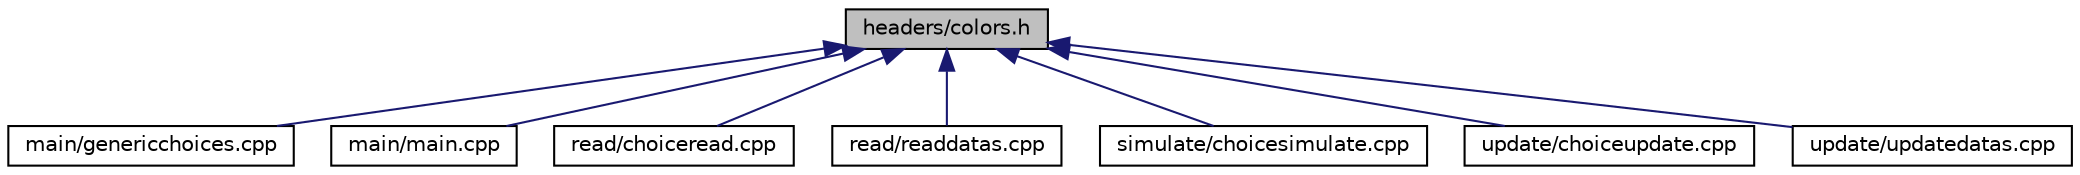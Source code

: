 digraph "headers/colors.h"
{
  edge [fontname="Helvetica",fontsize="10",labelfontname="Helvetica",labelfontsize="10"];
  node [fontname="Helvetica",fontsize="10",shape=record];
  Node1 [label="headers/colors.h",height=0.2,width=0.4,color="black", fillcolor="grey75", style="filled", fontcolor="black"];
  Node1 -> Node2 [dir="back",color="midnightblue",fontsize="10",style="solid",fontname="Helvetica"];
  Node2 [label="main/genericchoices.cpp",height=0.2,width=0.4,color="black", fillcolor="white", style="filled",URL="$genericchoices_8cpp.html",tooltip="includes functions that let the user choose between options, for choices which are made repeateadly o..."];
  Node1 -> Node3 [dir="back",color="midnightblue",fontsize="10",style="solid",fontname="Helvetica"];
  Node3 [label="main/main.cpp",height=0.2,width=0.4,color="black", fillcolor="white", style="filled",URL="$main_8cpp.html",tooltip="Choices: 1.Read 2.Update 3.Simulate 4.Exit. "];
  Node1 -> Node4 [dir="back",color="midnightblue",fontsize="10",style="solid",fontname="Helvetica"];
  Node4 [label="read/choiceread.cpp",height=0.2,width=0.4,color="black", fillcolor="white", style="filled",URL="$choiceread_8cpp.html",tooltip="lets the user choose what type of data he wants to read "];
  Node1 -> Node5 [dir="back",color="midnightblue",fontsize="10",style="solid",fontname="Helvetica"];
  Node5 [label="read/readdatas.cpp",height=0.2,width=0.4,color="black", fillcolor="white", style="filled",URL="$readdatas_8cpp.html",tooltip="contains all functions that read data from excel file "];
  Node1 -> Node6 [dir="back",color="midnightblue",fontsize="10",style="solid",fontname="Helvetica"];
  Node6 [label="simulate/choicesimulate.cpp",height=0.2,width=0.4,color="black", fillcolor="white", style="filled",URL="$choicesimulate_8cpp.html",tooltip="give the users the options for simulation "];
  Node1 -> Node7 [dir="back",color="midnightblue",fontsize="10",style="solid",fontname="Helvetica"];
  Node7 [label="update/choiceupdate.cpp",height=0.2,width=0.4,color="black", fillcolor="white", style="filled",URL="$choiceupdate_8cpp.html",tooltip="enables the user to choose what data he wants to update "];
  Node1 -> Node8 [dir="back",color="midnightblue",fontsize="10",style="solid",fontname="Helvetica"];
  Node8 [label="update/updatedatas.cpp",height=0.2,width=0.4,color="black", fillcolor="white", style="filled",URL="$updatedatas_8cpp.html",tooltip="modify type country variable AND excel file with new data "];
}
